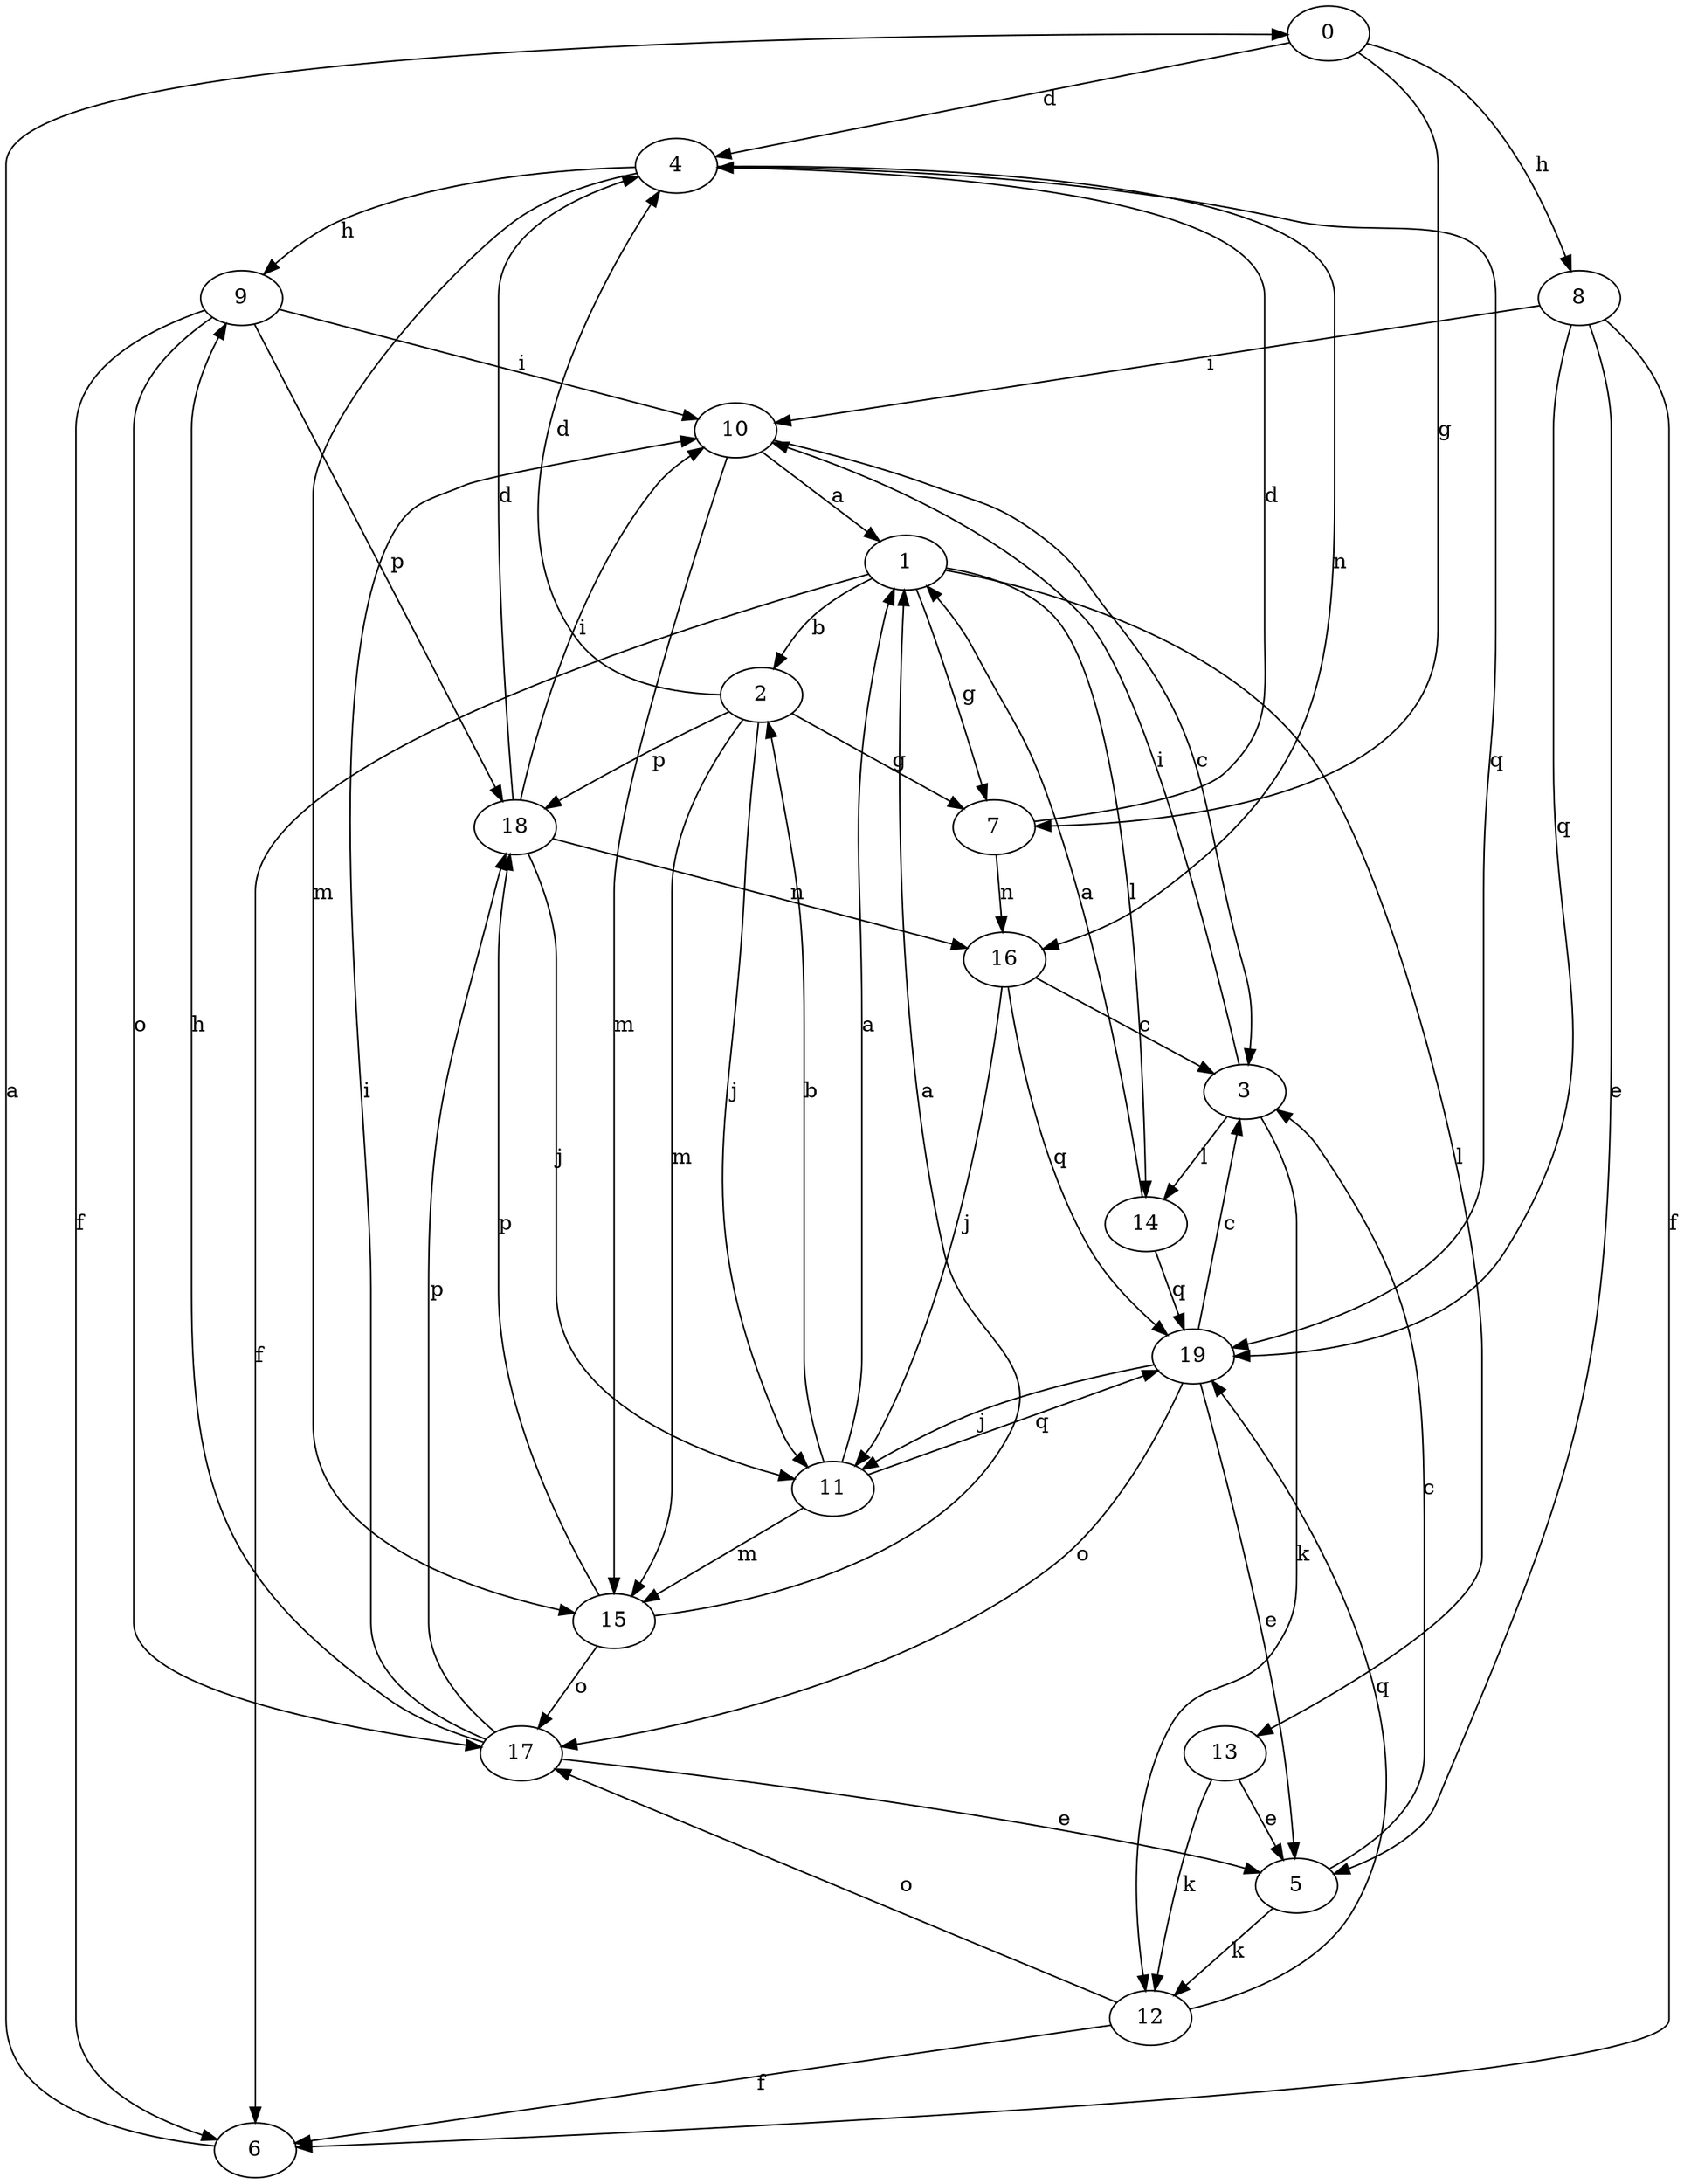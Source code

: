 strict digraph  {
0;
1;
2;
3;
4;
5;
6;
7;
8;
9;
10;
11;
12;
13;
14;
15;
16;
17;
18;
19;
0 -> 4  [label=d];
0 -> 7  [label=g];
0 -> 8  [label=h];
1 -> 2  [label=b];
1 -> 6  [label=f];
1 -> 7  [label=g];
1 -> 13  [label=l];
1 -> 14  [label=l];
2 -> 4  [label=d];
2 -> 7  [label=g];
2 -> 11  [label=j];
2 -> 15  [label=m];
2 -> 18  [label=p];
3 -> 10  [label=i];
3 -> 12  [label=k];
3 -> 14  [label=l];
4 -> 9  [label=h];
4 -> 15  [label=m];
4 -> 16  [label=n];
4 -> 19  [label=q];
5 -> 3  [label=c];
5 -> 12  [label=k];
6 -> 0  [label=a];
7 -> 4  [label=d];
7 -> 16  [label=n];
8 -> 5  [label=e];
8 -> 6  [label=f];
8 -> 10  [label=i];
8 -> 19  [label=q];
9 -> 6  [label=f];
9 -> 10  [label=i];
9 -> 17  [label=o];
9 -> 18  [label=p];
10 -> 1  [label=a];
10 -> 3  [label=c];
10 -> 15  [label=m];
11 -> 1  [label=a];
11 -> 2  [label=b];
11 -> 15  [label=m];
11 -> 19  [label=q];
12 -> 6  [label=f];
12 -> 17  [label=o];
12 -> 19  [label=q];
13 -> 5  [label=e];
13 -> 12  [label=k];
14 -> 1  [label=a];
14 -> 19  [label=q];
15 -> 1  [label=a];
15 -> 17  [label=o];
15 -> 18  [label=p];
16 -> 3  [label=c];
16 -> 11  [label=j];
16 -> 19  [label=q];
17 -> 5  [label=e];
17 -> 9  [label=h];
17 -> 10  [label=i];
17 -> 18  [label=p];
18 -> 4  [label=d];
18 -> 10  [label=i];
18 -> 11  [label=j];
18 -> 16  [label=n];
19 -> 3  [label=c];
19 -> 5  [label=e];
19 -> 11  [label=j];
19 -> 17  [label=o];
}
